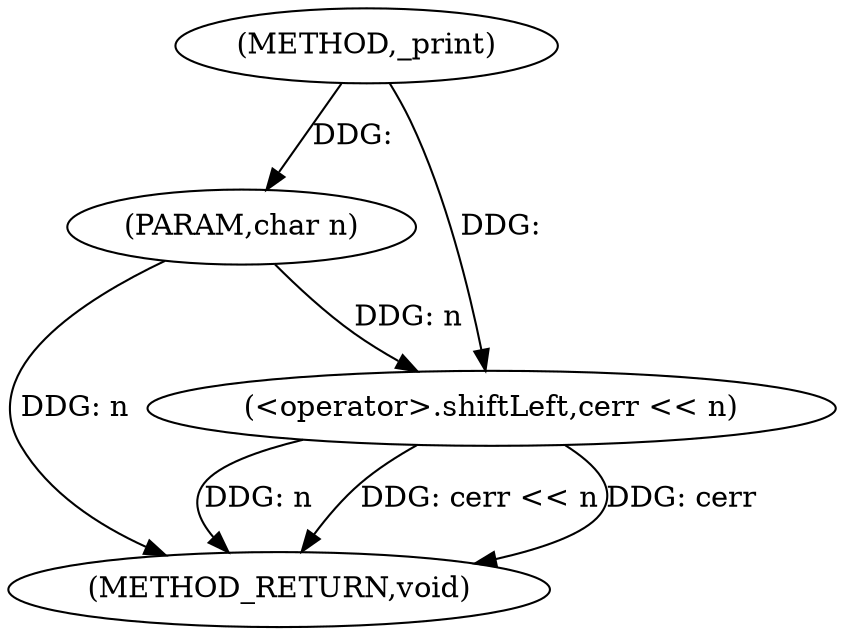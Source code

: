 digraph "_print" {  
"1000127" [label = "(METHOD,_print)" ]
"1000133" [label = "(METHOD_RETURN,void)" ]
"1000128" [label = "(PARAM,char n)" ]
"1000130" [label = "(<operator>.shiftLeft,cerr << n)" ]
  "1000128" -> "1000133"  [ label = "DDG: n"] 
  "1000130" -> "1000133"  [ label = "DDG: n"] 
  "1000130" -> "1000133"  [ label = "DDG: cerr << n"] 
  "1000130" -> "1000133"  [ label = "DDG: cerr"] 
  "1000127" -> "1000128"  [ label = "DDG: "] 
  "1000127" -> "1000130"  [ label = "DDG: "] 
  "1000128" -> "1000130"  [ label = "DDG: n"] 
}
